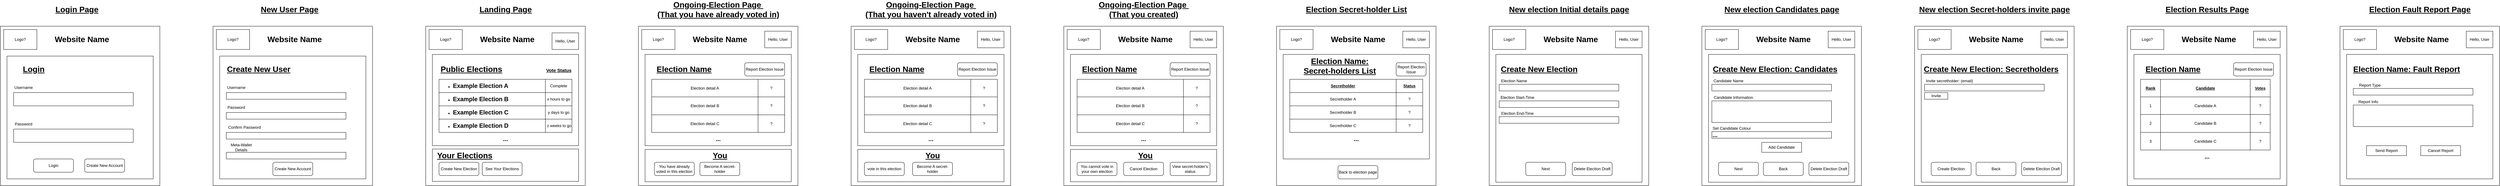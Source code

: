<mxfile version="25.0.1">
  <diagram name="Page-1" id="08y19fCS844kZCSDfOC5">
    <mxGraphModel grid="1" page="1" gridSize="10" guides="1" tooltips="1" connect="1" arrows="1" fold="1" pageScale="1" pageWidth="827" pageHeight="1169" math="0" shadow="0">
      <root>
        <mxCell id="0" />
        <mxCell id="1" parent="0" />
        <mxCell id="PnbgaBp97m9jd3xf3PGs-12" value="" style="rounded=0;whiteSpace=wrap;html=1;fillColor=none;" vertex="1" parent="1">
          <mxGeometry x="1320" y="40" width="480" height="480" as="geometry" />
        </mxCell>
        <mxCell id="PnbgaBp97m9jd3xf3PGs-28" value="" style="rounded=0;whiteSpace=wrap;html=1;fillColor=none;" vertex="1" parent="1">
          <mxGeometry x="1340" y="125" width="440" height="275" as="geometry" />
        </mxCell>
        <mxCell id="aHzojdn0D4wjV4ljBGkD-2" value="" style="rounded=0;whiteSpace=wrap;html=1;fillColor=none;" vertex="1" parent="1">
          <mxGeometry x="40" y="40" width="480" height="480" as="geometry" />
        </mxCell>
        <mxCell id="aHzojdn0D4wjV4ljBGkD-19" value="" style="rounded=0;whiteSpace=wrap;html=1;fillColor=none;" vertex="1" parent="1">
          <mxGeometry x="60" y="130" width="440" height="370" as="geometry" />
        </mxCell>
        <mxCell id="aHzojdn0D4wjV4ljBGkD-3" value="Logo?" style="rounded=0;whiteSpace=wrap;html=1;" vertex="1" parent="1">
          <mxGeometry x="50" y="50" width="100" height="60" as="geometry" />
        </mxCell>
        <mxCell id="aHzojdn0D4wjV4ljBGkD-5" value="&lt;u&gt;Login Page&lt;/u&gt;" style="text;strokeColor=none;fillColor=none;html=1;fontSize=24;fontStyle=1;verticalAlign=middle;align=center;" vertex="1" parent="1">
          <mxGeometry x="190" y="-30" width="160" height="40" as="geometry" />
        </mxCell>
        <mxCell id="aHzojdn0D4wjV4ljBGkD-6" value="&lt;u&gt;Login&lt;/u&gt;" style="text;strokeColor=none;fillColor=none;html=1;fontSize=24;fontStyle=1;verticalAlign=middle;align=center;" vertex="1" parent="1">
          <mxGeometry x="90" y="150" width="100" height="40" as="geometry" />
        </mxCell>
        <mxCell id="aHzojdn0D4wjV4ljBGkD-10" value="" style="rounded=0;whiteSpace=wrap;html=1;fillColor=none;" vertex="1" parent="1">
          <mxGeometry x="80" y="240" width="360" height="40" as="geometry" />
        </mxCell>
        <mxCell id="aHzojdn0D4wjV4ljBGkD-11" value="Username" style="text;html=1;align=center;verticalAlign=middle;whiteSpace=wrap;rounded=0;" vertex="1" parent="1">
          <mxGeometry x="80" y="210" width="60" height="30" as="geometry" />
        </mxCell>
        <mxCell id="aHzojdn0D4wjV4ljBGkD-14" value="" style="rounded=0;whiteSpace=wrap;html=1;fillColor=none;" vertex="1" parent="1">
          <mxGeometry x="80" y="350" width="360" height="40" as="geometry" />
        </mxCell>
        <mxCell id="aHzojdn0D4wjV4ljBGkD-15" value="Password" style="text;html=1;align=center;verticalAlign=middle;whiteSpace=wrap;rounded=0;" vertex="1" parent="1">
          <mxGeometry x="80" y="320" width="60" height="30" as="geometry" />
        </mxCell>
        <mxCell id="aHzojdn0D4wjV4ljBGkD-17" value="Login" style="rounded=1;whiteSpace=wrap;html=1;" vertex="1" parent="1">
          <mxGeometry x="140" y="440" width="120" height="40" as="geometry" />
        </mxCell>
        <mxCell id="aHzojdn0D4wjV4ljBGkD-18" value="Create New Account" style="rounded=1;whiteSpace=wrap;html=1;" vertex="1" parent="1">
          <mxGeometry x="294" y="440" width="120" height="40" as="geometry" />
        </mxCell>
        <mxCell id="aHzojdn0D4wjV4ljBGkD-20" value="" style="rounded=0;whiteSpace=wrap;html=1;fillColor=none;" vertex="1" parent="1">
          <mxGeometry x="680" y="40" width="480" height="480" as="geometry" />
        </mxCell>
        <mxCell id="aHzojdn0D4wjV4ljBGkD-21" value="&lt;u&gt;New User Page&lt;/u&gt;" style="text;strokeColor=none;fillColor=none;html=1;fontSize=24;fontStyle=1;verticalAlign=middle;align=center;" vertex="1" parent="1">
          <mxGeometry x="830" y="-30" width="160" height="40" as="geometry" />
        </mxCell>
        <mxCell id="aHzojdn0D4wjV4ljBGkD-22" value="Logo?" style="rounded=0;whiteSpace=wrap;html=1;" vertex="1" parent="1">
          <mxGeometry x="690" y="50" width="100" height="60" as="geometry" />
        </mxCell>
        <mxCell id="aHzojdn0D4wjV4ljBGkD-23" value="Website Name" style="text;strokeColor=none;fillColor=none;html=1;fontSize=24;fontStyle=1;verticalAlign=middle;align=center;" vertex="1" parent="1">
          <mxGeometry x="150" y="60" width="270" height="40" as="geometry" />
        </mxCell>
        <mxCell id="aHzojdn0D4wjV4ljBGkD-24" value="Website Name" style="text;strokeColor=none;fillColor=none;html=1;fontSize=24;fontStyle=1;verticalAlign=middle;align=center;" vertex="1" parent="1">
          <mxGeometry x="790" y="60" width="270" height="40" as="geometry" />
        </mxCell>
        <mxCell id="PnbgaBp97m9jd3xf3PGs-1" value="" style="rounded=0;whiteSpace=wrap;html=1;fillColor=none;" vertex="1" parent="1">
          <mxGeometry x="700" y="130" width="440" height="370" as="geometry" />
        </mxCell>
        <mxCell id="PnbgaBp97m9jd3xf3PGs-2" value="&lt;u&gt;Create New User&lt;/u&gt;" style="text;strokeColor=none;fillColor=none;html=1;fontSize=24;fontStyle=1;verticalAlign=middle;align=center;" vertex="1" parent="1">
          <mxGeometry x="720" y="150" width="193" height="40" as="geometry" />
        </mxCell>
        <mxCell id="PnbgaBp97m9jd3xf3PGs-3" value="" style="rounded=0;whiteSpace=wrap;html=1;fillColor=none;" vertex="1" parent="1">
          <mxGeometry x="720" y="240" width="360" height="20" as="geometry" />
        </mxCell>
        <mxCell id="PnbgaBp97m9jd3xf3PGs-4" value="Username" style="text;html=1;align=center;verticalAlign=middle;whiteSpace=wrap;rounded=0;" vertex="1" parent="1">
          <mxGeometry x="720" y="210" width="60" height="30" as="geometry" />
        </mxCell>
        <mxCell id="PnbgaBp97m9jd3xf3PGs-5" value="" style="rounded=0;whiteSpace=wrap;html=1;fillColor=none;" vertex="1" parent="1">
          <mxGeometry x="720" y="300" width="360" height="20" as="geometry" />
        </mxCell>
        <mxCell id="PnbgaBp97m9jd3xf3PGs-6" value="Password&lt;span style=&quot;color: rgba(0, 0, 0, 0); font-family: monospace; font-size: 0px; text-align: start; text-wrap-mode: nowrap;&quot;&gt;%3CmxGraphModel%3E%3Croot%3E%3CmxCell%20id%3D%220%22%2F%3E%3CmxCell%20id%3D%221%22%20parent%3D%220%22%2F%3E%3CmxCell%20id%3D%222%22%20value%3D%22%22%20style%3D%22rounded%3D0%3BwhiteSpace%3Dwrap%3Bhtml%3D1%3BfillColor%3Dnone%3B%22%20vertex%3D%221%22%20parent%3D%221%22%3E%3CmxGeometry%20x%3D%22720%22%20y%3D%22240%22%20width%3D%22360%22%20height%3D%2220%22%20as%3D%22geometry%22%2F%3E%3C%2FmxCell%3E%3CmxCell%20id%3D%223%22%20value%3D%22Username%22%20style%3D%22text%3Bhtml%3D1%3Balign%3Dcenter%3BverticalAlign%3Dmiddle%3BwhiteSpace%3Dwrap%3Brounded%3D0%3B%22%20vertex%3D%221%22%20parent%3D%221%22%3E%3CmxGeometry%20x%3D%22720%22%20y%3D%22210%22%20width%3D%2260%22%20height%3D%2230%22%20as%3D%22geometry%22%2F%3E%3C%2FmxCell%3E%3C%2Froot%3E%3C%2FmxGraphModel%3E&lt;/span&gt;" style="text;html=1;align=center;verticalAlign=middle;whiteSpace=wrap;rounded=0;" vertex="1" parent="1">
          <mxGeometry x="720" y="270" width="60" height="30" as="geometry" />
        </mxCell>
        <mxCell id="PnbgaBp97m9jd3xf3PGs-7" value="" style="rounded=0;whiteSpace=wrap;html=1;fillColor=none;" vertex="1" parent="1">
          <mxGeometry x="720" y="360" width="360" height="20" as="geometry" />
        </mxCell>
        <mxCell id="PnbgaBp97m9jd3xf3PGs-8" value="Confirm Password" style="text;html=1;align=center;verticalAlign=middle;whiteSpace=wrap;rounded=0;" vertex="1" parent="1">
          <mxGeometry x="720" y="330" width="110" height="30" as="geometry" />
        </mxCell>
        <mxCell id="PnbgaBp97m9jd3xf3PGs-9" value="" style="rounded=0;whiteSpace=wrap;html=1;fillColor=none;" vertex="1" parent="1">
          <mxGeometry x="720" y="420" width="360" height="20" as="geometry" />
        </mxCell>
        <mxCell id="PnbgaBp97m9jd3xf3PGs-10" value="Meta-Wallet Details" style="text;html=1;align=center;verticalAlign=middle;whiteSpace=wrap;rounded=0;" vertex="1" parent="1">
          <mxGeometry x="720" y="390" width="90" height="30" as="geometry" />
        </mxCell>
        <mxCell id="PnbgaBp97m9jd3xf3PGs-11" value="Create New Account" style="rounded=1;whiteSpace=wrap;html=1;" vertex="1" parent="1">
          <mxGeometry x="860" y="450" width="120" height="40" as="geometry" />
        </mxCell>
        <mxCell id="PnbgaBp97m9jd3xf3PGs-13" value="&lt;u&gt;Landing Page&lt;/u&gt;" style="text;strokeColor=none;fillColor=none;html=1;fontSize=24;fontStyle=1;verticalAlign=middle;align=center;" vertex="1" parent="1">
          <mxGeometry x="1320" y="-30" width="480" height="40" as="geometry" />
        </mxCell>
        <mxCell id="PnbgaBp97m9jd3xf3PGs-14" value="Logo?" style="rounded=0;whiteSpace=wrap;html=1;" vertex="1" parent="1">
          <mxGeometry x="1330" y="50" width="100" height="60" as="geometry" />
        </mxCell>
        <mxCell id="PnbgaBp97m9jd3xf3PGs-15" value="Website Name" style="text;strokeColor=none;fillColor=none;html=1;fontSize=24;fontStyle=1;verticalAlign=middle;align=center;" vertex="1" parent="1">
          <mxGeometry x="1430" y="60" width="270" height="40" as="geometry" />
        </mxCell>
        <mxCell id="PnbgaBp97m9jd3xf3PGs-17" value="&lt;u&gt;Public Elections&lt;/u&gt;" style="text;strokeColor=none;fillColor=none;html=1;fontSize=24;fontStyle=1;verticalAlign=middle;align=center;" vertex="1" parent="1">
          <mxGeometry x="1360" y="150" width="193" height="40" as="geometry" />
        </mxCell>
        <mxCell id="PnbgaBp97m9jd3xf3PGs-27" value="&lt;ul&gt;&lt;li&gt;&lt;b&gt;&lt;font style=&quot;font-size: 18px;&quot;&gt;Example Election A&lt;/font&gt;&lt;/b&gt;&lt;/li&gt;&lt;/ul&gt;" style="text;html=1;align=left;verticalAlign=middle;whiteSpace=wrap;rounded=0;strokeColor=#000000;" vertex="1" parent="1">
          <mxGeometry x="1360" y="200" width="320" height="40" as="geometry" />
        </mxCell>
        <mxCell id="PnbgaBp97m9jd3xf3PGs-29" value="&lt;ul&gt;&lt;li&gt;&lt;b&gt;&lt;font style=&quot;font-size: 18px;&quot;&gt;Example Election B&lt;/font&gt;&lt;/b&gt;&lt;span style=&quot;color: rgba(0, 0, 0, 0); font-family: monospace; font-size: 0px; text-wrap-mode: nowrap;&quot;&gt;%3CmxGraphModel%3E%3Croot%3E%3CmxCell%20id%3D%220%22%2F%3E%3CmxCell%20id%3D%221%22%20parent%3D%220%22%2F%3E%3CmxCell%20id%3D%222%22%20value%3D%22%26lt%3Bul%26gt%3B%26lt%3Bli%26gt%3B%26lt%3Bb%26gt%3B%26lt%3Bfont%20style%3D%26quot%3Bfont-size%3A%2018px%3B%26quot%3B%26gt%3BExample%20Vote%20A%26lt%3B%2Ffont%26gt%3B%26lt%3B%2Fb%26gt%3B%26lt%3B%2Fli%26gt%3B%26lt%3B%2Ful%26gt%3B%22%20style%3D%22text%3Bhtml%3D1%3Balign%3Dleft%3BverticalAlign%3Dmiddle%3BwhiteSpace%3Dwrap%3Brounded%3D0%3B%22%20vertex%3D%221%22%20parent%3D%221%22%3E%3CmxGeometry%20x%3D%221360%22%20y%3D%22200%22%20width%3D%22400%22%20height%3D%2240%22%20as%3D%22geometry%22%2F%3E%3C%2FmxCell%3E%3C%2Froot%3E%3C%2FmxGraphModel%3E&lt;/span&gt;&lt;/li&gt;&lt;/ul&gt;" style="text;html=1;align=left;verticalAlign=middle;whiteSpace=wrap;rounded=0;strokeColor=#000000;" vertex="1" parent="1">
          <mxGeometry x="1360" y="240" width="320" height="40" as="geometry" />
        </mxCell>
        <mxCell id="PnbgaBp97m9jd3xf3PGs-30" value="&lt;ul&gt;&lt;li&gt;&lt;b&gt;&lt;font style=&quot;font-size: 18px;&quot;&gt;Example Election C&lt;/font&gt;&lt;/b&gt;&lt;/li&gt;&lt;/ul&gt;" style="text;html=1;align=left;verticalAlign=middle;whiteSpace=wrap;rounded=0;strokeColor=#000000;" vertex="1" parent="1">
          <mxGeometry x="1360" y="280" width="320" height="40" as="geometry" />
        </mxCell>
        <mxCell id="PnbgaBp97m9jd3xf3PGs-31" value="&lt;ul&gt;&lt;li&gt;&lt;b&gt;&lt;font style=&quot;font-size: 18px;&quot;&gt;Example Election D&lt;/font&gt;&lt;/b&gt;&lt;/li&gt;&lt;/ul&gt;" style="text;html=1;align=left;verticalAlign=middle;whiteSpace=wrap;rounded=0;strokeColor=#000000;" vertex="1" parent="1">
          <mxGeometry x="1360" y="320" width="320" height="40" as="geometry" />
        </mxCell>
        <mxCell id="PnbgaBp97m9jd3xf3PGs-32" value="&lt;div style=&quot;&quot;&gt;&lt;span style=&quot;font-size: 18px;&quot;&gt;&lt;b&gt;...&lt;/b&gt;&lt;/span&gt;&lt;/div&gt;" style="text;html=1;align=center;verticalAlign=middle;whiteSpace=wrap;rounded=0;strokeColor=none;" vertex="1" parent="1">
          <mxGeometry x="1360" y="360" width="400" height="40" as="geometry" />
        </mxCell>
        <mxCell id="PnbgaBp97m9jd3xf3PGs-33" value="Complete" style="rounded=0;whiteSpace=wrap;html=1;" vertex="1" parent="1">
          <mxGeometry x="1680" y="200" width="80" height="40" as="geometry" />
        </mxCell>
        <mxCell id="PnbgaBp97m9jd3xf3PGs-34" value="&lt;span style=&quot;font-size: 14px;&quot;&gt;&lt;u&gt;Vote Status&lt;/u&gt;&lt;/span&gt;" style="text;strokeColor=none;fillColor=none;html=1;fontSize=24;fontStyle=1;verticalAlign=middle;align=center;" vertex="1" parent="1">
          <mxGeometry x="1680" y="150" width="80" height="40" as="geometry" />
        </mxCell>
        <mxCell id="PnbgaBp97m9jd3xf3PGs-36" value="x hours to go" style="rounded=0;whiteSpace=wrap;html=1;" vertex="1" parent="1">
          <mxGeometry x="1680" y="240" width="80" height="40" as="geometry" />
        </mxCell>
        <mxCell id="PnbgaBp97m9jd3xf3PGs-37" value="y days to go" style="rounded=0;whiteSpace=wrap;html=1;" vertex="1" parent="1">
          <mxGeometry x="1680" y="280" width="80" height="40" as="geometry" />
        </mxCell>
        <mxCell id="PnbgaBp97m9jd3xf3PGs-38" value="&amp;nbsp;z weeks to go" style="rounded=0;whiteSpace=wrap;html=1;" vertex="1" parent="1">
          <mxGeometry x="1680" y="320" width="80" height="40" as="geometry" />
        </mxCell>
        <mxCell id="PnbgaBp97m9jd3xf3PGs-39" value="" style="rounded=0;whiteSpace=wrap;html=1;fillColor=none;" vertex="1" parent="1">
          <mxGeometry x="1340" y="410" width="440" height="97.5" as="geometry" />
        </mxCell>
        <mxCell id="PnbgaBp97m9jd3xf3PGs-40" value="&lt;u&gt;Your Elections&lt;/u&gt;" style="text;strokeColor=none;fillColor=none;html=1;fontSize=24;fontStyle=1;verticalAlign=middle;align=center;" vertex="1" parent="1">
          <mxGeometry x="1340" y="410" width="193" height="40" as="geometry" />
        </mxCell>
        <mxCell id="PnbgaBp97m9jd3xf3PGs-41" value="Create New Election" style="rounded=1;whiteSpace=wrap;html=1;" vertex="1" parent="1">
          <mxGeometry x="1360" y="450" width="120" height="40" as="geometry" />
        </mxCell>
        <mxCell id="PnbgaBp97m9jd3xf3PGs-42" value="See Your Elections" style="rounded=1;whiteSpace=wrap;html=1;" vertex="1" parent="1">
          <mxGeometry x="1490" y="450" width="120" height="40" as="geometry" />
        </mxCell>
        <mxCell id="PnbgaBp97m9jd3xf3PGs-43" value="" style="rounded=0;whiteSpace=wrap;html=1;fillColor=none;" vertex="1" parent="1">
          <mxGeometry x="1960" y="40" width="480" height="480" as="geometry" />
        </mxCell>
        <mxCell id="PnbgaBp97m9jd3xf3PGs-44" value="" style="rounded=0;whiteSpace=wrap;html=1;fillColor=none;" vertex="1" parent="1">
          <mxGeometry x="1980" y="125" width="440" height="275" as="geometry" />
        </mxCell>
        <mxCell id="PnbgaBp97m9jd3xf3PGs-45" value="&lt;u&gt;Ongoing-Election Page&amp;nbsp;&lt;/u&gt;&lt;div&gt;&lt;u&gt;(That you have already voted in)&lt;/u&gt;&lt;/div&gt;" style="text;strokeColor=none;fillColor=none;html=1;fontSize=24;fontStyle=1;verticalAlign=middle;align=center;" vertex="1" parent="1">
          <mxGeometry x="1960" y="-30" width="480" height="40" as="geometry" />
        </mxCell>
        <mxCell id="PnbgaBp97m9jd3xf3PGs-46" value="Logo?" style="rounded=0;whiteSpace=wrap;html=1;" vertex="1" parent="1">
          <mxGeometry x="1970" y="50" width="100" height="60" as="geometry" />
        </mxCell>
        <mxCell id="PnbgaBp97m9jd3xf3PGs-47" value="Website Name" style="text;strokeColor=none;fillColor=none;html=1;fontSize=24;fontStyle=1;verticalAlign=middle;align=center;" vertex="1" parent="1">
          <mxGeometry x="2070" y="60" width="270" height="40" as="geometry" />
        </mxCell>
        <mxCell id="PnbgaBp97m9jd3xf3PGs-63" value="&lt;u&gt;Election Name&lt;/u&gt;" style="text;strokeColor=none;fillColor=none;html=1;fontSize=24;fontStyle=1;verticalAlign=middle;align=center;" vertex="1" parent="1">
          <mxGeometry x="2000" y="150" width="193" height="40" as="geometry" />
        </mxCell>
        <mxCell id="PnbgaBp97m9jd3xf3PGs-64" value="" style="rounded=0;whiteSpace=wrap;html=1;fillColor=none;" vertex="1" parent="1">
          <mxGeometry x="1980" y="411.25" width="440" height="97.5" as="geometry" />
        </mxCell>
        <mxCell id="PnbgaBp97m9jd3xf3PGs-81" value="&lt;div style=&quot;&quot;&gt;&lt;span style=&quot;font-size: 18px;&quot;&gt;&lt;b&gt;...&lt;/b&gt;&lt;/span&gt;&lt;/div&gt;" style="text;html=1;align=center;verticalAlign=middle;whiteSpace=wrap;rounded=0;strokeColor=none;" vertex="1" parent="1">
          <mxGeometry x="2000" y="360" width="400" height="40" as="geometry" />
        </mxCell>
        <mxCell id="PnbgaBp97m9jd3xf3PGs-82" value="Hello, User" style="text;html=1;align=center;verticalAlign=middle;whiteSpace=wrap;rounded=0;fillColor=none;strokeColor=#000000;" vertex="1" parent="1">
          <mxGeometry x="1700" y="60" width="80" height="50" as="geometry" />
        </mxCell>
        <mxCell id="PnbgaBp97m9jd3xf3PGs-83" value="Hello, User" style="text;html=1;align=center;verticalAlign=middle;whiteSpace=wrap;rounded=0;fillColor=none;strokeColor=#000000;" vertex="1" parent="1">
          <mxGeometry x="2340" y="55" width="80" height="50" as="geometry" />
        </mxCell>
        <mxCell id="PnbgaBp97m9jd3xf3PGs-84" value="&lt;u&gt;You&lt;/u&gt;" style="text;strokeColor=none;fillColor=none;html=1;fontSize=24;fontStyle=1;verticalAlign=middle;align=center;" vertex="1" parent="1">
          <mxGeometry x="2108.5" y="410" width="193" height="40" as="geometry" />
        </mxCell>
        <mxCell id="PnbgaBp97m9jd3xf3PGs-85" value="You have already voted in this election" style="rounded=1;whiteSpace=wrap;html=1;" vertex="1" parent="1">
          <mxGeometry x="2008" y="450" width="120" height="40" as="geometry" />
        </mxCell>
        <mxCell id="PnbgaBp97m9jd3xf3PGs-86" value="" style="rounded=0;whiteSpace=wrap;html=1;fillColor=none;" vertex="1" parent="1">
          <mxGeometry x="2600" y="40" width="480" height="480" as="geometry" />
        </mxCell>
        <mxCell id="PnbgaBp97m9jd3xf3PGs-87" value="" style="rounded=0;whiteSpace=wrap;html=1;fillColor=none;" vertex="1" parent="1">
          <mxGeometry x="2620" y="125" width="440" height="275" as="geometry" />
        </mxCell>
        <mxCell id="PnbgaBp97m9jd3xf3PGs-88" value="&lt;u&gt;Ongoing-Election Page&amp;nbsp;&lt;/u&gt;&lt;div&gt;&lt;u&gt;(That you haven&#39;t already voted in)&lt;/u&gt;&lt;/div&gt;" style="text;strokeColor=none;fillColor=none;html=1;fontSize=24;fontStyle=1;verticalAlign=middle;align=center;" vertex="1" parent="1">
          <mxGeometry x="2600" y="-30" width="480" height="40" as="geometry" />
        </mxCell>
        <mxCell id="PnbgaBp97m9jd3xf3PGs-89" value="Logo?" style="rounded=0;whiteSpace=wrap;html=1;" vertex="1" parent="1">
          <mxGeometry x="2610" y="50" width="100" height="60" as="geometry" />
        </mxCell>
        <mxCell id="PnbgaBp97m9jd3xf3PGs-90" value="Website Name" style="text;strokeColor=none;fillColor=none;html=1;fontSize=24;fontStyle=1;verticalAlign=middle;align=center;" vertex="1" parent="1">
          <mxGeometry x="2710" y="60" width="270" height="40" as="geometry" />
        </mxCell>
        <mxCell id="PnbgaBp97m9jd3xf3PGs-91" value="&lt;u&gt;Election Name&lt;/u&gt;" style="text;strokeColor=none;fillColor=none;html=1;fontSize=24;fontStyle=1;verticalAlign=middle;align=center;" vertex="1" parent="1">
          <mxGeometry x="2640" y="150" width="193" height="40" as="geometry" />
        </mxCell>
        <mxCell id="PnbgaBp97m9jd3xf3PGs-92" value="" style="rounded=0;whiteSpace=wrap;html=1;fillColor=none;" vertex="1" parent="1">
          <mxGeometry x="2620" y="411.25" width="440" height="97.5" as="geometry" />
        </mxCell>
        <mxCell id="PnbgaBp97m9jd3xf3PGs-105" value="&lt;div style=&quot;&quot;&gt;&lt;span style=&quot;font-size: 18px;&quot;&gt;&lt;b&gt;...&lt;/b&gt;&lt;/span&gt;&lt;/div&gt;" style="text;html=1;align=center;verticalAlign=middle;whiteSpace=wrap;rounded=0;strokeColor=none;" vertex="1" parent="1">
          <mxGeometry x="2640" y="360" width="400" height="40" as="geometry" />
        </mxCell>
        <mxCell id="PnbgaBp97m9jd3xf3PGs-106" value="Hello, User" style="text;html=1;align=center;verticalAlign=middle;whiteSpace=wrap;rounded=0;fillColor=none;strokeColor=#000000;" vertex="1" parent="1">
          <mxGeometry x="2980" y="55" width="80" height="50" as="geometry" />
        </mxCell>
        <mxCell id="PnbgaBp97m9jd3xf3PGs-107" value="&lt;u&gt;You&lt;/u&gt;" style="text;strokeColor=none;fillColor=none;html=1;fontSize=24;fontStyle=1;verticalAlign=middle;align=center;" vertex="1" parent="1">
          <mxGeometry x="2748.5" y="410" width="193" height="40" as="geometry" />
        </mxCell>
        <mxCell id="PnbgaBp97m9jd3xf3PGs-108" value="vote in this election" style="rounded=1;whiteSpace=wrap;html=1;" vertex="1" parent="1">
          <mxGeometry x="2640" y="450" width="120" height="40" as="geometry" />
        </mxCell>
        <mxCell id="PnbgaBp97m9jd3xf3PGs-109" value="" style="rounded=0;whiteSpace=wrap;html=1;fillColor=none;" vertex="1" parent="1">
          <mxGeometry x="4520" y="40" width="480" height="480" as="geometry" />
        </mxCell>
        <mxCell id="PnbgaBp97m9jd3xf3PGs-110" value="" style="rounded=0;whiteSpace=wrap;html=1;fillColor=none;" vertex="1" parent="1">
          <mxGeometry x="4540" y="125" width="440" height="385" as="geometry" />
        </mxCell>
        <mxCell id="PnbgaBp97m9jd3xf3PGs-111" value="&lt;u&gt;New election Initial details page&lt;/u&gt;" style="text;strokeColor=none;fillColor=none;html=1;fontSize=24;fontStyle=1;verticalAlign=middle;align=center;" vertex="1" parent="1">
          <mxGeometry x="4520" y="-30" width="480" height="40" as="geometry" />
        </mxCell>
        <mxCell id="PnbgaBp97m9jd3xf3PGs-112" value="Logo?" style="rounded=0;whiteSpace=wrap;html=1;" vertex="1" parent="1">
          <mxGeometry x="4530" y="50" width="100" height="60" as="geometry" />
        </mxCell>
        <mxCell id="PnbgaBp97m9jd3xf3PGs-113" value="Website Name" style="text;strokeColor=none;fillColor=none;html=1;fontSize=24;fontStyle=1;verticalAlign=middle;align=center;" vertex="1" parent="1">
          <mxGeometry x="4630" y="60" width="270" height="40" as="geometry" />
        </mxCell>
        <mxCell id="PnbgaBp97m9jd3xf3PGs-129" value="Hello, User" style="text;html=1;align=center;verticalAlign=middle;whiteSpace=wrap;rounded=0;fillColor=none;strokeColor=#000000;" vertex="1" parent="1">
          <mxGeometry x="4900" y="55" width="80" height="50" as="geometry" />
        </mxCell>
        <mxCell id="PnbgaBp97m9jd3xf3PGs-132" value="&lt;u&gt;Create New Election&lt;/u&gt;" style="text;strokeColor=none;fillColor=none;html=1;fontSize=24;fontStyle=1;verticalAlign=middle;align=center;" vertex="1" parent="1">
          <mxGeometry x="4550" y="150" width="240" height="40" as="geometry" />
        </mxCell>
        <mxCell id="PnbgaBp97m9jd3xf3PGs-133" value="" style="rounded=0;whiteSpace=wrap;html=1;fillColor=none;" vertex="1" parent="1">
          <mxGeometry x="4550" y="215" width="360" height="20" as="geometry" />
        </mxCell>
        <mxCell id="PnbgaBp97m9jd3xf3PGs-134" value="Election Name" style="text;html=1;align=center;verticalAlign=middle;whiteSpace=wrap;rounded=0;" vertex="1" parent="1">
          <mxGeometry x="4550" y="190" width="90" height="30" as="geometry" />
        </mxCell>
        <mxCell id="PnbgaBp97m9jd3xf3PGs-135" value="" style="rounded=0;whiteSpace=wrap;html=1;fillColor=none;" vertex="1" parent="1">
          <mxGeometry x="4550" y="265" width="360" height="20" as="geometry" />
        </mxCell>
        <mxCell id="PnbgaBp97m9jd3xf3PGs-136" value="Election Start-Time" style="text;html=1;align=center;verticalAlign=middle;whiteSpace=wrap;rounded=0;" vertex="1" parent="1">
          <mxGeometry x="4550" y="240" width="110" height="30" as="geometry" />
        </mxCell>
        <mxCell id="PnbgaBp97m9jd3xf3PGs-137" value="" style="rounded=0;whiteSpace=wrap;html=1;fillColor=none;" vertex="1" parent="1">
          <mxGeometry x="4550" y="312.5" width="360" height="20" as="geometry" />
        </mxCell>
        <mxCell id="PnbgaBp97m9jd3xf3PGs-138" value="Election End-Time" style="text;html=1;align=center;verticalAlign=middle;whiteSpace=wrap;rounded=0;" vertex="1" parent="1">
          <mxGeometry x="4550" y="287.5" width="110" height="30" as="geometry" />
        </mxCell>
        <mxCell id="PnbgaBp97m9jd3xf3PGs-141" value="Next" style="rounded=1;whiteSpace=wrap;html=1;" vertex="1" parent="1">
          <mxGeometry x="4630" y="450" width="120" height="40" as="geometry" />
        </mxCell>
        <mxCell id="PnbgaBp97m9jd3xf3PGs-142" value="" style="rounded=0;whiteSpace=wrap;html=1;fillColor=none;" vertex="1" parent="1">
          <mxGeometry x="3240" y="40" width="480" height="480" as="geometry" />
        </mxCell>
        <mxCell id="PnbgaBp97m9jd3xf3PGs-143" value="" style="rounded=0;whiteSpace=wrap;html=1;fillColor=none;" vertex="1" parent="1">
          <mxGeometry x="3260" y="125" width="440" height="275" as="geometry" />
        </mxCell>
        <mxCell id="PnbgaBp97m9jd3xf3PGs-144" value="&lt;u&gt;Ongoing-Election Page&amp;nbsp;&lt;/u&gt;&lt;div&gt;&lt;u&gt;(That you created)&lt;/u&gt;&lt;/div&gt;" style="text;strokeColor=none;fillColor=none;html=1;fontSize=24;fontStyle=1;verticalAlign=middle;align=center;" vertex="1" parent="1">
          <mxGeometry x="3240" y="-30" width="480" height="40" as="geometry" />
        </mxCell>
        <mxCell id="PnbgaBp97m9jd3xf3PGs-145" value="Logo?" style="rounded=0;whiteSpace=wrap;html=1;" vertex="1" parent="1">
          <mxGeometry x="3250" y="50" width="100" height="60" as="geometry" />
        </mxCell>
        <mxCell id="PnbgaBp97m9jd3xf3PGs-146" value="Website Name" style="text;strokeColor=none;fillColor=none;html=1;fontSize=24;fontStyle=1;verticalAlign=middle;align=center;" vertex="1" parent="1">
          <mxGeometry x="3350" y="60" width="270" height="40" as="geometry" />
        </mxCell>
        <mxCell id="PnbgaBp97m9jd3xf3PGs-147" value="&lt;u&gt;Election Name&lt;/u&gt;" style="text;strokeColor=none;fillColor=none;html=1;fontSize=24;fontStyle=1;verticalAlign=middle;align=center;" vertex="1" parent="1">
          <mxGeometry x="3280" y="150" width="193" height="40" as="geometry" />
        </mxCell>
        <mxCell id="PnbgaBp97m9jd3xf3PGs-148" value="" style="rounded=0;whiteSpace=wrap;html=1;fillColor=none;" vertex="1" parent="1">
          <mxGeometry x="3260" y="411.25" width="440" height="97.5" as="geometry" />
        </mxCell>
        <mxCell id="PnbgaBp97m9jd3xf3PGs-161" value="&lt;div style=&quot;&quot;&gt;&lt;span style=&quot;font-size: 18px;&quot;&gt;&lt;b&gt;...&lt;/b&gt;&lt;/span&gt;&lt;/div&gt;" style="text;html=1;align=center;verticalAlign=middle;whiteSpace=wrap;rounded=0;strokeColor=none;" vertex="1" parent="1">
          <mxGeometry x="3280" y="360" width="400" height="40" as="geometry" />
        </mxCell>
        <mxCell id="PnbgaBp97m9jd3xf3PGs-162" value="Hello, User" style="text;html=1;align=center;verticalAlign=middle;whiteSpace=wrap;rounded=0;fillColor=none;strokeColor=#000000;" vertex="1" parent="1">
          <mxGeometry x="3620" y="55" width="80" height="50" as="geometry" />
        </mxCell>
        <mxCell id="PnbgaBp97m9jd3xf3PGs-163" value="&lt;u&gt;You&lt;/u&gt;" style="text;strokeColor=none;fillColor=none;html=1;fontSize=24;fontStyle=1;verticalAlign=middle;align=center;" vertex="1" parent="1">
          <mxGeometry x="3388.5" y="410" width="193" height="40" as="geometry" />
        </mxCell>
        <mxCell id="PnbgaBp97m9jd3xf3PGs-164" value="Cancel Election" style="rounded=1;whiteSpace=wrap;html=1;" vertex="1" parent="1">
          <mxGeometry x="3420" y="450" width="120" height="40" as="geometry" />
        </mxCell>
        <mxCell id="PnbgaBp97m9jd3xf3PGs-165" value="View secret-holder&#39;s status" style="rounded=1;whiteSpace=wrap;html=1;" vertex="1" parent="1">
          <mxGeometry x="3560" y="450" width="120" height="40" as="geometry" />
        </mxCell>
        <mxCell id="PnbgaBp97m9jd3xf3PGs-166" value="" style="rounded=0;whiteSpace=wrap;html=1;fillColor=none;" vertex="1" parent="1">
          <mxGeometry x="5160" y="40" width="480" height="480" as="geometry" />
        </mxCell>
        <mxCell id="PnbgaBp97m9jd3xf3PGs-167" value="" style="rounded=0;whiteSpace=wrap;html=1;fillColor=none;" vertex="1" parent="1">
          <mxGeometry x="5180" y="125" width="440" height="385" as="geometry" />
        </mxCell>
        <mxCell id="PnbgaBp97m9jd3xf3PGs-168" value="&lt;u&gt;New election Candidates page&lt;/u&gt;" style="text;strokeColor=none;fillColor=none;html=1;fontSize=24;fontStyle=1;verticalAlign=middle;align=center;" vertex="1" parent="1">
          <mxGeometry x="5160" y="-30" width="480" height="40" as="geometry" />
        </mxCell>
        <mxCell id="PnbgaBp97m9jd3xf3PGs-169" value="Logo?" style="rounded=0;whiteSpace=wrap;html=1;" vertex="1" parent="1">
          <mxGeometry x="5170" y="50" width="100" height="60" as="geometry" />
        </mxCell>
        <mxCell id="PnbgaBp97m9jd3xf3PGs-170" value="Website Name" style="text;strokeColor=none;fillColor=none;html=1;fontSize=24;fontStyle=1;verticalAlign=middle;align=center;" vertex="1" parent="1">
          <mxGeometry x="5270" y="60" width="270" height="40" as="geometry" />
        </mxCell>
        <mxCell id="PnbgaBp97m9jd3xf3PGs-171" value="Hello, User" style="text;html=1;align=center;verticalAlign=middle;whiteSpace=wrap;rounded=0;fillColor=none;strokeColor=#000000;" vertex="1" parent="1">
          <mxGeometry x="5540" y="55" width="80" height="50" as="geometry" />
        </mxCell>
        <mxCell id="PnbgaBp97m9jd3xf3PGs-172" value="&lt;u&gt;Create New Election: Candidates&lt;/u&gt;" style="text;strokeColor=none;fillColor=none;html=1;fontSize=24;fontStyle=1;verticalAlign=middle;align=center;" vertex="1" parent="1">
          <mxGeometry x="5190" y="150" width="380" height="40" as="geometry" />
        </mxCell>
        <mxCell id="PnbgaBp97m9jd3xf3PGs-173" value="" style="rounded=0;whiteSpace=wrap;html=1;fillColor=none;" vertex="1" parent="1">
          <mxGeometry x="5190" y="215" width="360" height="20" as="geometry" />
        </mxCell>
        <mxCell id="PnbgaBp97m9jd3xf3PGs-174" value="Candidate Name" style="text;html=1;align=center;verticalAlign=middle;whiteSpace=wrap;rounded=0;" vertex="1" parent="1">
          <mxGeometry x="5190" y="190" width="100" height="30" as="geometry" />
        </mxCell>
        <mxCell id="PnbgaBp97m9jd3xf3PGs-175" value="" style="rounded=0;whiteSpace=wrap;html=1;fillColor=none;" vertex="1" parent="1">
          <mxGeometry x="5190" y="265" width="360" height="65" as="geometry" />
        </mxCell>
        <mxCell id="PnbgaBp97m9jd3xf3PGs-176" value="Candidate Information" style="text;html=1;align=center;verticalAlign=middle;whiteSpace=wrap;rounded=0;" vertex="1" parent="1">
          <mxGeometry x="5190" y="240" width="130" height="30" as="geometry" />
        </mxCell>
        <mxCell id="PnbgaBp97m9jd3xf3PGs-179" value="Next" style="rounded=1;whiteSpace=wrap;html=1;" vertex="1" parent="1">
          <mxGeometry x="5210" y="450" width="120" height="40" as="geometry" />
        </mxCell>
        <mxCell id="PnbgaBp97m9jd3xf3PGs-180" value="&lt;b&gt;&lt;font style=&quot;font-size: 18px;&quot;&gt;...&lt;/font&gt;&lt;/b&gt;" style="rounded=0;whiteSpace=wrap;html=1;fillColor=none;align=left;" vertex="1" parent="1">
          <mxGeometry x="5190" y="357.5" width="360" height="20" as="geometry" />
        </mxCell>
        <mxCell id="PnbgaBp97m9jd3xf3PGs-181" value="Set Candidate Colour" style="text;html=1;align=center;verticalAlign=middle;whiteSpace=wrap;rounded=0;" vertex="1" parent="1">
          <mxGeometry x="5190" y="332.5" width="120" height="30" as="geometry" />
        </mxCell>
        <mxCell id="PnbgaBp97m9jd3xf3PGs-182" value="Delete Election Draft" style="rounded=1;whiteSpace=wrap;html=1;" vertex="1" parent="1">
          <mxGeometry x="4770" y="450" width="120" height="40" as="geometry" />
        </mxCell>
        <mxCell id="PnbgaBp97m9jd3xf3PGs-183" value="You cannot vote in your own election" style="rounded=1;whiteSpace=wrap;html=1;" vertex="1" parent="1">
          <mxGeometry x="3280" y="450" width="120" height="40" as="geometry" />
        </mxCell>
        <mxCell id="PnbgaBp97m9jd3xf3PGs-184" value="Delete Election Draft" style="rounded=1;whiteSpace=wrap;html=1;" vertex="1" parent="1">
          <mxGeometry x="5482" y="450" width="120" height="40" as="geometry" />
        </mxCell>
        <mxCell id="PnbgaBp97m9jd3xf3PGs-185" value="Back" style="rounded=1;whiteSpace=wrap;html=1;" vertex="1" parent="1">
          <mxGeometry x="5345" y="450" width="120" height="40" as="geometry" />
        </mxCell>
        <mxCell id="PnbgaBp97m9jd3xf3PGs-186" value="Add Candidate" style="rounded=0;whiteSpace=wrap;html=1;fillColor=none;" vertex="1" parent="1">
          <mxGeometry x="5340" y="390" width="120" height="30" as="geometry" />
        </mxCell>
        <mxCell id="PnbgaBp97m9jd3xf3PGs-187" value="Report Election Issue" style="rounded=1;whiteSpace=wrap;html=1;" vertex="1" parent="1">
          <mxGeometry x="2920" y="150" width="120" height="40" as="geometry" />
        </mxCell>
        <mxCell id="PnbgaBp97m9jd3xf3PGs-188" value="Report Election Issue" style="rounded=1;whiteSpace=wrap;html=1;" vertex="1" parent="1">
          <mxGeometry x="3560" y="150" width="120" height="40" as="geometry" />
        </mxCell>
        <mxCell id="PnbgaBp97m9jd3xf3PGs-189" value="Report Election Issue" style="rounded=1;whiteSpace=wrap;html=1;" vertex="1" parent="1">
          <mxGeometry x="2280" y="150" width="120" height="40" as="geometry" />
        </mxCell>
        <mxCell id="2KvZrEVUXUL-wnWpDbjV-4" value="" style="shape=table;startSize=0;container=1;collapsible=0;childLayout=tableLayout;" vertex="1" parent="1">
          <mxGeometry x="2000" y="200" width="400" height="160" as="geometry" />
        </mxCell>
        <mxCell id="2KvZrEVUXUL-wnWpDbjV-5" value="" style="shape=tableRow;horizontal=0;startSize=0;swimlaneHead=0;swimlaneBody=0;strokeColor=inherit;top=0;left=0;bottom=0;right=0;collapsible=0;dropTarget=0;fillColor=none;points=[[0,0.5],[1,0.5]];portConstraint=eastwest;" vertex="1" parent="2KvZrEVUXUL-wnWpDbjV-4">
          <mxGeometry width="400" height="53" as="geometry" />
        </mxCell>
        <mxCell id="2KvZrEVUXUL-wnWpDbjV-6" value="Election detail A" style="shape=partialRectangle;html=1;whiteSpace=wrap;connectable=0;strokeColor=inherit;overflow=hidden;fillColor=none;top=0;left=0;bottom=0;right=0;pointerEvents=1;" vertex="1" parent="2KvZrEVUXUL-wnWpDbjV-5">
          <mxGeometry width="320" height="53" as="geometry">
            <mxRectangle width="320" height="53" as="alternateBounds" />
          </mxGeometry>
        </mxCell>
        <mxCell id="2KvZrEVUXUL-wnWpDbjV-7" value="?" style="shape=partialRectangle;html=1;whiteSpace=wrap;connectable=0;strokeColor=inherit;overflow=hidden;fillColor=none;top=0;left=0;bottom=0;right=0;pointerEvents=1;" vertex="1" parent="2KvZrEVUXUL-wnWpDbjV-5">
          <mxGeometry x="320" width="80" height="53" as="geometry">
            <mxRectangle width="80" height="53" as="alternateBounds" />
          </mxGeometry>
        </mxCell>
        <mxCell id="2KvZrEVUXUL-wnWpDbjV-8" value="" style="shape=tableRow;horizontal=0;startSize=0;swimlaneHead=0;swimlaneBody=0;strokeColor=inherit;top=0;left=0;bottom=0;right=0;collapsible=0;dropTarget=0;fillColor=none;points=[[0,0.5],[1,0.5]];portConstraint=eastwest;" vertex="1" parent="2KvZrEVUXUL-wnWpDbjV-4">
          <mxGeometry y="53" width="400" height="54" as="geometry" />
        </mxCell>
        <mxCell id="2KvZrEVUXUL-wnWpDbjV-9" value="Election detail B" style="shape=partialRectangle;html=1;whiteSpace=wrap;connectable=0;strokeColor=inherit;overflow=hidden;fillColor=none;top=0;left=0;bottom=0;right=0;pointerEvents=1;" vertex="1" parent="2KvZrEVUXUL-wnWpDbjV-8">
          <mxGeometry width="320" height="54" as="geometry">
            <mxRectangle width="320" height="54" as="alternateBounds" />
          </mxGeometry>
        </mxCell>
        <mxCell id="2KvZrEVUXUL-wnWpDbjV-10" value="?" style="shape=partialRectangle;html=1;whiteSpace=wrap;connectable=0;strokeColor=inherit;overflow=hidden;fillColor=none;top=0;left=0;bottom=0;right=0;pointerEvents=1;" vertex="1" parent="2KvZrEVUXUL-wnWpDbjV-8">
          <mxGeometry x="320" width="80" height="54" as="geometry">
            <mxRectangle width="80" height="54" as="alternateBounds" />
          </mxGeometry>
        </mxCell>
        <mxCell id="2KvZrEVUXUL-wnWpDbjV-11" value="" style="shape=tableRow;horizontal=0;startSize=0;swimlaneHead=0;swimlaneBody=0;strokeColor=inherit;top=0;left=0;bottom=0;right=0;collapsible=0;dropTarget=0;fillColor=none;points=[[0,0.5],[1,0.5]];portConstraint=eastwest;" vertex="1" parent="2KvZrEVUXUL-wnWpDbjV-4">
          <mxGeometry y="107" width="400" height="53" as="geometry" />
        </mxCell>
        <mxCell id="2KvZrEVUXUL-wnWpDbjV-12" value="Election detail C" style="shape=partialRectangle;html=1;whiteSpace=wrap;connectable=0;strokeColor=inherit;overflow=hidden;fillColor=none;top=0;left=0;bottom=0;right=0;pointerEvents=1;" vertex="1" parent="2KvZrEVUXUL-wnWpDbjV-11">
          <mxGeometry width="320" height="53" as="geometry">
            <mxRectangle width="320" height="53" as="alternateBounds" />
          </mxGeometry>
        </mxCell>
        <mxCell id="2KvZrEVUXUL-wnWpDbjV-13" value="?" style="shape=partialRectangle;html=1;whiteSpace=wrap;connectable=0;strokeColor=inherit;overflow=hidden;fillColor=none;top=0;left=0;bottom=0;right=0;pointerEvents=1;" vertex="1" parent="2KvZrEVUXUL-wnWpDbjV-11">
          <mxGeometry x="320" width="80" height="53" as="geometry">
            <mxRectangle width="80" height="53" as="alternateBounds" />
          </mxGeometry>
        </mxCell>
        <mxCell id="2KvZrEVUXUL-wnWpDbjV-14" value="" style="shape=table;startSize=0;container=1;collapsible=0;childLayout=tableLayout;" vertex="1" parent="1">
          <mxGeometry x="2640" y="200" width="400" height="160" as="geometry" />
        </mxCell>
        <mxCell id="2KvZrEVUXUL-wnWpDbjV-15" value="" style="shape=tableRow;horizontal=0;startSize=0;swimlaneHead=0;swimlaneBody=0;strokeColor=inherit;top=0;left=0;bottom=0;right=0;collapsible=0;dropTarget=0;fillColor=none;points=[[0,0.5],[1,0.5]];portConstraint=eastwest;" vertex="1" parent="2KvZrEVUXUL-wnWpDbjV-14">
          <mxGeometry width="400" height="53" as="geometry" />
        </mxCell>
        <mxCell id="2KvZrEVUXUL-wnWpDbjV-16" value="Election detail A" style="shape=partialRectangle;html=1;whiteSpace=wrap;connectable=0;strokeColor=inherit;overflow=hidden;fillColor=none;top=0;left=0;bottom=0;right=0;pointerEvents=1;" vertex="1" parent="2KvZrEVUXUL-wnWpDbjV-15">
          <mxGeometry width="320" height="53" as="geometry">
            <mxRectangle width="320" height="53" as="alternateBounds" />
          </mxGeometry>
        </mxCell>
        <mxCell id="2KvZrEVUXUL-wnWpDbjV-17" value="?" style="shape=partialRectangle;html=1;whiteSpace=wrap;connectable=0;strokeColor=inherit;overflow=hidden;fillColor=none;top=0;left=0;bottom=0;right=0;pointerEvents=1;" vertex="1" parent="2KvZrEVUXUL-wnWpDbjV-15">
          <mxGeometry x="320" width="80" height="53" as="geometry">
            <mxRectangle width="80" height="53" as="alternateBounds" />
          </mxGeometry>
        </mxCell>
        <mxCell id="2KvZrEVUXUL-wnWpDbjV-18" value="" style="shape=tableRow;horizontal=0;startSize=0;swimlaneHead=0;swimlaneBody=0;strokeColor=inherit;top=0;left=0;bottom=0;right=0;collapsible=0;dropTarget=0;fillColor=none;points=[[0,0.5],[1,0.5]];portConstraint=eastwest;" vertex="1" parent="2KvZrEVUXUL-wnWpDbjV-14">
          <mxGeometry y="53" width="400" height="54" as="geometry" />
        </mxCell>
        <mxCell id="2KvZrEVUXUL-wnWpDbjV-19" value="Election detail B" style="shape=partialRectangle;html=1;whiteSpace=wrap;connectable=0;strokeColor=inherit;overflow=hidden;fillColor=none;top=0;left=0;bottom=0;right=0;pointerEvents=1;" vertex="1" parent="2KvZrEVUXUL-wnWpDbjV-18">
          <mxGeometry width="320" height="54" as="geometry">
            <mxRectangle width="320" height="54" as="alternateBounds" />
          </mxGeometry>
        </mxCell>
        <mxCell id="2KvZrEVUXUL-wnWpDbjV-20" value="?" style="shape=partialRectangle;html=1;whiteSpace=wrap;connectable=0;strokeColor=inherit;overflow=hidden;fillColor=none;top=0;left=0;bottom=0;right=0;pointerEvents=1;" vertex="1" parent="2KvZrEVUXUL-wnWpDbjV-18">
          <mxGeometry x="320" width="80" height="54" as="geometry">
            <mxRectangle width="80" height="54" as="alternateBounds" />
          </mxGeometry>
        </mxCell>
        <mxCell id="2KvZrEVUXUL-wnWpDbjV-21" value="" style="shape=tableRow;horizontal=0;startSize=0;swimlaneHead=0;swimlaneBody=0;strokeColor=inherit;top=0;left=0;bottom=0;right=0;collapsible=0;dropTarget=0;fillColor=none;points=[[0,0.5],[1,0.5]];portConstraint=eastwest;" vertex="1" parent="2KvZrEVUXUL-wnWpDbjV-14">
          <mxGeometry y="107" width="400" height="53" as="geometry" />
        </mxCell>
        <mxCell id="2KvZrEVUXUL-wnWpDbjV-22" value="Election detail C" style="shape=partialRectangle;html=1;whiteSpace=wrap;connectable=0;strokeColor=inherit;overflow=hidden;fillColor=none;top=0;left=0;bottom=0;right=0;pointerEvents=1;" vertex="1" parent="2KvZrEVUXUL-wnWpDbjV-21">
          <mxGeometry width="320" height="53" as="geometry">
            <mxRectangle width="320" height="53" as="alternateBounds" />
          </mxGeometry>
        </mxCell>
        <mxCell id="2KvZrEVUXUL-wnWpDbjV-23" value="?" style="shape=partialRectangle;html=1;whiteSpace=wrap;connectable=0;strokeColor=inherit;overflow=hidden;fillColor=none;top=0;left=0;bottom=0;right=0;pointerEvents=1;" vertex="1" parent="2KvZrEVUXUL-wnWpDbjV-21">
          <mxGeometry x="320" width="80" height="53" as="geometry">
            <mxRectangle width="80" height="53" as="alternateBounds" />
          </mxGeometry>
        </mxCell>
        <mxCell id="2KvZrEVUXUL-wnWpDbjV-24" value="" style="shape=table;startSize=0;container=1;collapsible=0;childLayout=tableLayout;" vertex="1" parent="1">
          <mxGeometry x="3280" y="200" width="400" height="160" as="geometry" />
        </mxCell>
        <mxCell id="2KvZrEVUXUL-wnWpDbjV-25" value="" style="shape=tableRow;horizontal=0;startSize=0;swimlaneHead=0;swimlaneBody=0;strokeColor=inherit;top=0;left=0;bottom=0;right=0;collapsible=0;dropTarget=0;fillColor=none;points=[[0,0.5],[1,0.5]];portConstraint=eastwest;" vertex="1" parent="2KvZrEVUXUL-wnWpDbjV-24">
          <mxGeometry width="400" height="53" as="geometry" />
        </mxCell>
        <mxCell id="2KvZrEVUXUL-wnWpDbjV-26" value="Election detail A" style="shape=partialRectangle;html=1;whiteSpace=wrap;connectable=0;strokeColor=inherit;overflow=hidden;fillColor=none;top=0;left=0;bottom=0;right=0;pointerEvents=1;" vertex="1" parent="2KvZrEVUXUL-wnWpDbjV-25">
          <mxGeometry width="320" height="53" as="geometry">
            <mxRectangle width="320" height="53" as="alternateBounds" />
          </mxGeometry>
        </mxCell>
        <mxCell id="2KvZrEVUXUL-wnWpDbjV-27" value="?" style="shape=partialRectangle;html=1;whiteSpace=wrap;connectable=0;strokeColor=inherit;overflow=hidden;fillColor=none;top=0;left=0;bottom=0;right=0;pointerEvents=1;" vertex="1" parent="2KvZrEVUXUL-wnWpDbjV-25">
          <mxGeometry x="320" width="80" height="53" as="geometry">
            <mxRectangle width="80" height="53" as="alternateBounds" />
          </mxGeometry>
        </mxCell>
        <mxCell id="2KvZrEVUXUL-wnWpDbjV-28" value="" style="shape=tableRow;horizontal=0;startSize=0;swimlaneHead=0;swimlaneBody=0;strokeColor=inherit;top=0;left=0;bottom=0;right=0;collapsible=0;dropTarget=0;fillColor=none;points=[[0,0.5],[1,0.5]];portConstraint=eastwest;" vertex="1" parent="2KvZrEVUXUL-wnWpDbjV-24">
          <mxGeometry y="53" width="400" height="54" as="geometry" />
        </mxCell>
        <mxCell id="2KvZrEVUXUL-wnWpDbjV-29" value="Election detail B" style="shape=partialRectangle;html=1;whiteSpace=wrap;connectable=0;strokeColor=inherit;overflow=hidden;fillColor=none;top=0;left=0;bottom=0;right=0;pointerEvents=1;" vertex="1" parent="2KvZrEVUXUL-wnWpDbjV-28">
          <mxGeometry width="320" height="54" as="geometry">
            <mxRectangle width="320" height="54" as="alternateBounds" />
          </mxGeometry>
        </mxCell>
        <mxCell id="2KvZrEVUXUL-wnWpDbjV-30" value="?" style="shape=partialRectangle;html=1;whiteSpace=wrap;connectable=0;strokeColor=inherit;overflow=hidden;fillColor=none;top=0;left=0;bottom=0;right=0;pointerEvents=1;" vertex="1" parent="2KvZrEVUXUL-wnWpDbjV-28">
          <mxGeometry x="320" width="80" height="54" as="geometry">
            <mxRectangle width="80" height="54" as="alternateBounds" />
          </mxGeometry>
        </mxCell>
        <mxCell id="2KvZrEVUXUL-wnWpDbjV-31" value="" style="shape=tableRow;horizontal=0;startSize=0;swimlaneHead=0;swimlaneBody=0;strokeColor=inherit;top=0;left=0;bottom=0;right=0;collapsible=0;dropTarget=0;fillColor=none;points=[[0,0.5],[1,0.5]];portConstraint=eastwest;" vertex="1" parent="2KvZrEVUXUL-wnWpDbjV-24">
          <mxGeometry y="107" width="400" height="53" as="geometry" />
        </mxCell>
        <mxCell id="2KvZrEVUXUL-wnWpDbjV-32" value="Election detail C" style="shape=partialRectangle;html=1;whiteSpace=wrap;connectable=0;strokeColor=inherit;overflow=hidden;fillColor=none;top=0;left=0;bottom=0;right=0;pointerEvents=1;" vertex="1" parent="2KvZrEVUXUL-wnWpDbjV-31">
          <mxGeometry width="320" height="53" as="geometry">
            <mxRectangle width="320" height="53" as="alternateBounds" />
          </mxGeometry>
        </mxCell>
        <mxCell id="2KvZrEVUXUL-wnWpDbjV-33" value="?" style="shape=partialRectangle;html=1;whiteSpace=wrap;connectable=0;strokeColor=inherit;overflow=hidden;fillColor=none;top=0;left=0;bottom=0;right=0;pointerEvents=1;" vertex="1" parent="2KvZrEVUXUL-wnWpDbjV-31">
          <mxGeometry x="320" width="80" height="53" as="geometry">
            <mxRectangle width="80" height="53" as="alternateBounds" />
          </mxGeometry>
        </mxCell>
        <mxCell id="yOq8okk44wxxe_2aPgNt-1" value="Become A secret-holder" style="rounded=1;whiteSpace=wrap;html=1;" vertex="1" parent="1">
          <mxGeometry x="2145" y="450" width="120" height="40" as="geometry" />
        </mxCell>
        <mxCell id="yOq8okk44wxxe_2aPgNt-2" value="Become A secret-holder" style="rounded=1;whiteSpace=wrap;html=1;" vertex="1" parent="1">
          <mxGeometry x="2785" y="450" width="120" height="40" as="geometry" />
        </mxCell>
        <mxCell id="yOq8okk44wxxe_2aPgNt-4" value="" style="rounded=0;whiteSpace=wrap;html=1;fillColor=none;" vertex="1" parent="1">
          <mxGeometry x="3880" y="40" width="480" height="480" as="geometry" />
        </mxCell>
        <mxCell id="yOq8okk44wxxe_2aPgNt-5" value="" style="rounded=0;whiteSpace=wrap;html=1;fillColor=none;" vertex="1" parent="1">
          <mxGeometry x="3900" y="125" width="440" height="315" as="geometry" />
        </mxCell>
        <mxCell id="yOq8okk44wxxe_2aPgNt-6" value="&lt;u&gt;Election Secret-holder List&lt;/u&gt;" style="text;strokeColor=none;fillColor=none;html=1;fontSize=24;fontStyle=1;verticalAlign=middle;align=center;" vertex="1" parent="1">
          <mxGeometry x="3880" y="-30" width="480" height="40" as="geometry" />
        </mxCell>
        <mxCell id="yOq8okk44wxxe_2aPgNt-7" value="Logo?" style="rounded=0;whiteSpace=wrap;html=1;" vertex="1" parent="1">
          <mxGeometry x="3890" y="50" width="100" height="60" as="geometry" />
        </mxCell>
        <mxCell id="yOq8okk44wxxe_2aPgNt-8" value="Website Name" style="text;strokeColor=none;fillColor=none;html=1;fontSize=24;fontStyle=1;verticalAlign=middle;align=center;" vertex="1" parent="1">
          <mxGeometry x="3990" y="60" width="270" height="40" as="geometry" />
        </mxCell>
        <mxCell id="yOq8okk44wxxe_2aPgNt-9" value="&lt;u&gt;Election Name:&lt;/u&gt;&lt;div&gt;&lt;u&gt;Secret-holders List&lt;/u&gt;&lt;/div&gt;" style="text;strokeColor=none;fillColor=none;html=1;fontSize=24;fontStyle=1;verticalAlign=middle;align=center;" vertex="1" parent="1">
          <mxGeometry x="3920" y="140" width="300" height="40" as="geometry" />
        </mxCell>
        <mxCell id="yOq8okk44wxxe_2aPgNt-11" value="&lt;div style=&quot;&quot;&gt;&lt;span style=&quot;font-size: 18px;&quot;&gt;&lt;b&gt;...&lt;/b&gt;&lt;/span&gt;&lt;/div&gt;" style="text;html=1;align=center;verticalAlign=middle;whiteSpace=wrap;rounded=0;strokeColor=none;" vertex="1" parent="1">
          <mxGeometry x="3920" y="360" width="400" height="40" as="geometry" />
        </mxCell>
        <mxCell id="yOq8okk44wxxe_2aPgNt-12" value="Hello, User" style="text;html=1;align=center;verticalAlign=middle;whiteSpace=wrap;rounded=0;fillColor=none;strokeColor=#000000;" vertex="1" parent="1">
          <mxGeometry x="4260" y="55" width="80" height="50" as="geometry" />
        </mxCell>
        <mxCell id="yOq8okk44wxxe_2aPgNt-16" value="Back to election page" style="rounded=1;whiteSpace=wrap;html=1;" vertex="1" parent="1">
          <mxGeometry x="4065" y="460" width="120" height="40" as="geometry" />
        </mxCell>
        <mxCell id="yOq8okk44wxxe_2aPgNt-17" value="Report Election Issue" style="rounded=1;whiteSpace=wrap;html=1;" vertex="1" parent="1">
          <mxGeometry x="4240" y="150" width="90" height="40" as="geometry" />
        </mxCell>
        <mxCell id="yOq8okk44wxxe_2aPgNt-18" value="" style="shape=table;startSize=0;container=1;collapsible=0;childLayout=tableLayout;" vertex="1" parent="1">
          <mxGeometry x="3920" y="200" width="400" height="160" as="geometry" />
        </mxCell>
        <mxCell id="yOq8okk44wxxe_2aPgNt-31" style="shape=tableRow;horizontal=0;startSize=0;swimlaneHead=0;swimlaneBody=0;strokeColor=inherit;top=0;left=0;bottom=0;right=0;collapsible=0;dropTarget=0;fillColor=none;points=[[0,0.5],[1,0.5]];portConstraint=eastwest;" vertex="1" parent="yOq8okk44wxxe_2aPgNt-18">
          <mxGeometry width="400" height="40" as="geometry" />
        </mxCell>
        <mxCell id="yOq8okk44wxxe_2aPgNt-32" value="&lt;b&gt;&lt;u&gt;Secretholder&lt;/u&gt;&lt;/b&gt;" style="shape=partialRectangle;html=1;whiteSpace=wrap;connectable=0;strokeColor=inherit;overflow=hidden;fillColor=none;top=0;left=0;bottom=0;right=0;pointerEvents=1;" vertex="1" parent="yOq8okk44wxxe_2aPgNt-31">
          <mxGeometry width="320" height="40" as="geometry">
            <mxRectangle width="320" height="40" as="alternateBounds" />
          </mxGeometry>
        </mxCell>
        <mxCell id="yOq8okk44wxxe_2aPgNt-33" value="&lt;b&gt;&lt;u&gt;Status&lt;/u&gt;&lt;/b&gt;" style="shape=partialRectangle;html=1;whiteSpace=wrap;connectable=0;strokeColor=inherit;overflow=hidden;fillColor=none;top=0;left=0;bottom=0;right=0;pointerEvents=1;" vertex="1" parent="yOq8okk44wxxe_2aPgNt-31">
          <mxGeometry x="320" width="80" height="40" as="geometry">
            <mxRectangle width="80" height="40" as="alternateBounds" />
          </mxGeometry>
        </mxCell>
        <mxCell id="yOq8okk44wxxe_2aPgNt-19" value="" style="shape=tableRow;horizontal=0;startSize=0;swimlaneHead=0;swimlaneBody=0;strokeColor=inherit;top=0;left=0;bottom=0;right=0;collapsible=0;dropTarget=0;fillColor=none;points=[[0,0.5],[1,0.5]];portConstraint=eastwest;" vertex="1" parent="yOq8okk44wxxe_2aPgNt-18">
          <mxGeometry y="40" width="400" height="40" as="geometry" />
        </mxCell>
        <mxCell id="yOq8okk44wxxe_2aPgNt-20" value="Secretholder A" style="shape=partialRectangle;html=1;whiteSpace=wrap;connectable=0;strokeColor=inherit;overflow=hidden;fillColor=none;top=0;left=0;bottom=0;right=0;pointerEvents=1;" vertex="1" parent="yOq8okk44wxxe_2aPgNt-19">
          <mxGeometry width="320" height="40" as="geometry">
            <mxRectangle width="320" height="40" as="alternateBounds" />
          </mxGeometry>
        </mxCell>
        <mxCell id="yOq8okk44wxxe_2aPgNt-21" value="?" style="shape=partialRectangle;html=1;whiteSpace=wrap;connectable=0;strokeColor=inherit;overflow=hidden;fillColor=none;top=0;left=0;bottom=0;right=0;pointerEvents=1;" vertex="1" parent="yOq8okk44wxxe_2aPgNt-19">
          <mxGeometry x="320" width="80" height="40" as="geometry">
            <mxRectangle width="80" height="40" as="alternateBounds" />
          </mxGeometry>
        </mxCell>
        <mxCell id="yOq8okk44wxxe_2aPgNt-22" value="" style="shape=tableRow;horizontal=0;startSize=0;swimlaneHead=0;swimlaneBody=0;strokeColor=inherit;top=0;left=0;bottom=0;right=0;collapsible=0;dropTarget=0;fillColor=none;points=[[0,0.5],[1,0.5]];portConstraint=eastwest;" vertex="1" parent="yOq8okk44wxxe_2aPgNt-18">
          <mxGeometry y="80" width="400" height="40" as="geometry" />
        </mxCell>
        <mxCell id="yOq8okk44wxxe_2aPgNt-23" value="Secretholder B" style="shape=partialRectangle;html=1;whiteSpace=wrap;connectable=0;strokeColor=inherit;overflow=hidden;fillColor=none;top=0;left=0;bottom=0;right=0;pointerEvents=1;" vertex="1" parent="yOq8okk44wxxe_2aPgNt-22">
          <mxGeometry width="320" height="40" as="geometry">
            <mxRectangle width="320" height="40" as="alternateBounds" />
          </mxGeometry>
        </mxCell>
        <mxCell id="yOq8okk44wxxe_2aPgNt-24" value="?" style="shape=partialRectangle;html=1;whiteSpace=wrap;connectable=0;strokeColor=inherit;overflow=hidden;fillColor=none;top=0;left=0;bottom=0;right=0;pointerEvents=1;" vertex="1" parent="yOq8okk44wxxe_2aPgNt-22">
          <mxGeometry x="320" width="80" height="40" as="geometry">
            <mxRectangle width="80" height="40" as="alternateBounds" />
          </mxGeometry>
        </mxCell>
        <mxCell id="yOq8okk44wxxe_2aPgNt-25" value="" style="shape=tableRow;horizontal=0;startSize=0;swimlaneHead=0;swimlaneBody=0;strokeColor=inherit;top=0;left=0;bottom=0;right=0;collapsible=0;dropTarget=0;fillColor=none;points=[[0,0.5],[1,0.5]];portConstraint=eastwest;" vertex="1" parent="yOq8okk44wxxe_2aPgNt-18">
          <mxGeometry y="120" width="400" height="40" as="geometry" />
        </mxCell>
        <mxCell id="yOq8okk44wxxe_2aPgNt-26" value="Secretholder C" style="shape=partialRectangle;html=1;whiteSpace=wrap;connectable=0;strokeColor=inherit;overflow=hidden;fillColor=none;top=0;left=0;bottom=0;right=0;pointerEvents=1;" vertex="1" parent="yOq8okk44wxxe_2aPgNt-25">
          <mxGeometry width="320" height="40" as="geometry">
            <mxRectangle width="320" height="40" as="alternateBounds" />
          </mxGeometry>
        </mxCell>
        <mxCell id="yOq8okk44wxxe_2aPgNt-27" value="?" style="shape=partialRectangle;html=1;whiteSpace=wrap;connectable=0;strokeColor=inherit;overflow=hidden;fillColor=none;top=0;left=0;bottom=0;right=0;pointerEvents=1;" vertex="1" parent="yOq8okk44wxxe_2aPgNt-25">
          <mxGeometry x="320" width="80" height="40" as="geometry">
            <mxRectangle width="80" height="40" as="alternateBounds" />
          </mxGeometry>
        </mxCell>
        <mxCell id="yOq8okk44wxxe_2aPgNt-35" value="" style="rounded=0;whiteSpace=wrap;html=1;fillColor=none;" vertex="1" parent="1">
          <mxGeometry x="5800" y="40" width="480" height="480" as="geometry" />
        </mxCell>
        <mxCell id="yOq8okk44wxxe_2aPgNt-36" value="" style="rounded=0;whiteSpace=wrap;html=1;fillColor=none;" vertex="1" parent="1">
          <mxGeometry x="5820" y="125" width="440" height="385" as="geometry" />
        </mxCell>
        <mxCell id="yOq8okk44wxxe_2aPgNt-37" value="&lt;u&gt;New election Secret-holders invite page&lt;/u&gt;" style="text;strokeColor=none;fillColor=none;html=1;fontSize=24;fontStyle=1;verticalAlign=middle;align=center;" vertex="1" parent="1">
          <mxGeometry x="5800" y="-30" width="480" height="40" as="geometry" />
        </mxCell>
        <mxCell id="yOq8okk44wxxe_2aPgNt-38" value="Logo?" style="rounded=0;whiteSpace=wrap;html=1;" vertex="1" parent="1">
          <mxGeometry x="5810" y="50" width="100" height="60" as="geometry" />
        </mxCell>
        <mxCell id="yOq8okk44wxxe_2aPgNt-39" value="Website Name" style="text;strokeColor=none;fillColor=none;html=1;fontSize=24;fontStyle=1;verticalAlign=middle;align=center;" vertex="1" parent="1">
          <mxGeometry x="5910" y="60" width="270" height="40" as="geometry" />
        </mxCell>
        <mxCell id="yOq8okk44wxxe_2aPgNt-40" value="Hello, User" style="text;html=1;align=center;verticalAlign=middle;whiteSpace=wrap;rounded=0;fillColor=none;strokeColor=#000000;" vertex="1" parent="1">
          <mxGeometry x="6180" y="55" width="80" height="50" as="geometry" />
        </mxCell>
        <mxCell id="yOq8okk44wxxe_2aPgNt-41" value="&lt;u&gt;Create New Election: Secretholders&lt;/u&gt;" style="text;strokeColor=none;fillColor=none;html=1;fontSize=24;fontStyle=1;verticalAlign=middle;align=center;" vertex="1" parent="1">
          <mxGeometry x="5830" y="150" width="400" height="40" as="geometry" />
        </mxCell>
        <mxCell id="yOq8okk44wxxe_2aPgNt-42" value="" style="rounded=0;whiteSpace=wrap;html=1;fillColor=none;" vertex="1" parent="1">
          <mxGeometry x="5830" y="215" width="360" height="20" as="geometry" />
        </mxCell>
        <mxCell id="yOq8okk44wxxe_2aPgNt-43" value="Invite secretholder: (email)" style="text;html=1;align=center;verticalAlign=middle;whiteSpace=wrap;rounded=0;" vertex="1" parent="1">
          <mxGeometry x="5830" y="190" width="150" height="30" as="geometry" />
        </mxCell>
        <mxCell id="yOq8okk44wxxe_2aPgNt-46" value="Create Election" style="rounded=1;whiteSpace=wrap;html=1;" vertex="1" parent="1">
          <mxGeometry x="5850" y="450" width="120" height="40" as="geometry" />
        </mxCell>
        <mxCell id="yOq8okk44wxxe_2aPgNt-49" value="Delete Election Draft" style="rounded=1;whiteSpace=wrap;html=1;" vertex="1" parent="1">
          <mxGeometry x="6122" y="450" width="120" height="40" as="geometry" />
        </mxCell>
        <mxCell id="yOq8okk44wxxe_2aPgNt-50" value="Back" style="rounded=1;whiteSpace=wrap;html=1;" vertex="1" parent="1">
          <mxGeometry x="5985" y="450" width="120" height="40" as="geometry" />
        </mxCell>
        <mxCell id="yOq8okk44wxxe_2aPgNt-51" value="Invite" style="rounded=0;whiteSpace=wrap;html=1;fillColor=none;" vertex="1" parent="1">
          <mxGeometry x="5830" y="240" width="70" height="20" as="geometry" />
        </mxCell>
        <mxCell id="yOq8okk44wxxe_2aPgNt-65" value="" style="rounded=0;whiteSpace=wrap;html=1;fillColor=none;" vertex="1" parent="1">
          <mxGeometry x="6440" y="40" width="480" height="480" as="geometry" />
        </mxCell>
        <mxCell id="yOq8okk44wxxe_2aPgNt-66" value="" style="rounded=0;whiteSpace=wrap;html=1;fillColor=none;" vertex="1" parent="1">
          <mxGeometry x="6460" y="125" width="440" height="375" as="geometry" />
        </mxCell>
        <mxCell id="yOq8okk44wxxe_2aPgNt-67" value="&lt;u&gt;Election Results Page&lt;/u&gt;" style="text;strokeColor=none;fillColor=none;html=1;fontSize=24;fontStyle=1;verticalAlign=middle;align=center;" vertex="1" parent="1">
          <mxGeometry x="6440" y="-30" width="480" height="40" as="geometry" />
        </mxCell>
        <mxCell id="yOq8okk44wxxe_2aPgNt-68" value="Logo?" style="rounded=0;whiteSpace=wrap;html=1;" vertex="1" parent="1">
          <mxGeometry x="6450" y="50" width="100" height="60" as="geometry" />
        </mxCell>
        <mxCell id="yOq8okk44wxxe_2aPgNt-69" value="Website Name" style="text;strokeColor=none;fillColor=none;html=1;fontSize=24;fontStyle=1;verticalAlign=middle;align=center;" vertex="1" parent="1">
          <mxGeometry x="6550" y="60" width="270" height="40" as="geometry" />
        </mxCell>
        <mxCell id="yOq8okk44wxxe_2aPgNt-70" value="&lt;u&gt;Election Name&lt;/u&gt;" style="text;strokeColor=none;fillColor=none;html=1;fontSize=24;fontStyle=1;verticalAlign=middle;align=center;" vertex="1" parent="1">
          <mxGeometry x="6480" y="150" width="193" height="40" as="geometry" />
        </mxCell>
        <mxCell id="yOq8okk44wxxe_2aPgNt-72" value="&lt;div style=&quot;&quot;&gt;&lt;span style=&quot;font-size: 18px;&quot;&gt;&lt;b&gt;...&lt;/b&gt;&lt;/span&gt;&lt;/div&gt;" style="text;html=1;align=center;verticalAlign=middle;whiteSpace=wrap;rounded=0;strokeColor=none;" vertex="1" parent="1">
          <mxGeometry x="6480" y="413" width="400" height="40" as="geometry" />
        </mxCell>
        <mxCell id="yOq8okk44wxxe_2aPgNt-73" value="Hello, User" style="text;html=1;align=center;verticalAlign=middle;whiteSpace=wrap;rounded=0;fillColor=none;strokeColor=#000000;" vertex="1" parent="1">
          <mxGeometry x="6820" y="55" width="80" height="50" as="geometry" />
        </mxCell>
        <mxCell id="yOq8okk44wxxe_2aPgNt-76" value="Report Election Issue" style="rounded=1;whiteSpace=wrap;html=1;" vertex="1" parent="1">
          <mxGeometry x="6760" y="150" width="120" height="40" as="geometry" />
        </mxCell>
        <mxCell id="yOq8okk44wxxe_2aPgNt-77" value="" style="shape=table;startSize=0;container=1;collapsible=0;childLayout=tableLayout;" vertex="1" parent="1">
          <mxGeometry x="6480" y="200" width="390" height="213" as="geometry" />
        </mxCell>
        <mxCell id="yOq8okk44wxxe_2aPgNt-94" style="shape=tableRow;horizontal=0;startSize=0;swimlaneHead=0;swimlaneBody=0;strokeColor=inherit;top=0;left=0;bottom=0;right=0;collapsible=0;dropTarget=0;fillColor=none;points=[[0,0.5],[1,0.5]];portConstraint=eastwest;" vertex="1" parent="yOq8okk44wxxe_2aPgNt-77">
          <mxGeometry width="390" height="53" as="geometry" />
        </mxCell>
        <mxCell id="yOq8okk44wxxe_2aPgNt-97" value="&lt;b&gt;&lt;u&gt;Rank&lt;/u&gt;&lt;/b&gt;" style="shape=partialRectangle;html=1;whiteSpace=wrap;connectable=0;strokeColor=inherit;overflow=hidden;fillColor=none;top=0;left=0;bottom=0;right=0;pointerEvents=1;" vertex="1" parent="yOq8okk44wxxe_2aPgNt-94">
          <mxGeometry width="60" height="53" as="geometry">
            <mxRectangle width="60" height="53" as="alternateBounds" />
          </mxGeometry>
        </mxCell>
        <mxCell id="yOq8okk44wxxe_2aPgNt-95" value="&lt;b&gt;&lt;u&gt;Candidate&lt;/u&gt;&lt;/b&gt;" style="shape=partialRectangle;html=1;whiteSpace=wrap;connectable=0;strokeColor=inherit;overflow=hidden;fillColor=none;top=0;left=0;bottom=0;right=0;pointerEvents=1;" vertex="1" parent="yOq8okk44wxxe_2aPgNt-94">
          <mxGeometry x="60" width="270" height="53" as="geometry">
            <mxRectangle width="270" height="53" as="alternateBounds" />
          </mxGeometry>
        </mxCell>
        <mxCell id="yOq8okk44wxxe_2aPgNt-96" value="&lt;b&gt;&lt;u&gt;Votes&lt;/u&gt;&lt;/b&gt;" style="shape=partialRectangle;html=1;whiteSpace=wrap;connectable=0;strokeColor=inherit;overflow=hidden;fillColor=none;top=0;left=0;bottom=0;right=0;pointerEvents=1;" vertex="1" parent="yOq8okk44wxxe_2aPgNt-94">
          <mxGeometry x="330" width="60" height="53" as="geometry">
            <mxRectangle width="60" height="53" as="alternateBounds" />
          </mxGeometry>
        </mxCell>
        <mxCell id="yOq8okk44wxxe_2aPgNt-78" value="" style="shape=tableRow;horizontal=0;startSize=0;swimlaneHead=0;swimlaneBody=0;strokeColor=inherit;top=0;left=0;bottom=0;right=0;collapsible=0;dropTarget=0;fillColor=none;points=[[0,0.5],[1,0.5]];portConstraint=eastwest;" vertex="1" parent="yOq8okk44wxxe_2aPgNt-77">
          <mxGeometry y="53" width="390" height="53" as="geometry" />
        </mxCell>
        <mxCell id="yOq8okk44wxxe_2aPgNt-98" value="1" style="shape=partialRectangle;html=1;whiteSpace=wrap;connectable=0;strokeColor=inherit;overflow=hidden;fillColor=none;top=0;left=0;bottom=0;right=0;pointerEvents=1;" vertex="1" parent="yOq8okk44wxxe_2aPgNt-78">
          <mxGeometry width="60" height="53" as="geometry">
            <mxRectangle width="60" height="53" as="alternateBounds" />
          </mxGeometry>
        </mxCell>
        <mxCell id="yOq8okk44wxxe_2aPgNt-79" value="Candidate A" style="shape=partialRectangle;html=1;whiteSpace=wrap;connectable=0;strokeColor=inherit;overflow=hidden;fillColor=none;top=0;left=0;bottom=0;right=0;pointerEvents=1;" vertex="1" parent="yOq8okk44wxxe_2aPgNt-78">
          <mxGeometry x="60" width="270" height="53" as="geometry">
            <mxRectangle width="270" height="53" as="alternateBounds" />
          </mxGeometry>
        </mxCell>
        <mxCell id="yOq8okk44wxxe_2aPgNt-80" value="?" style="shape=partialRectangle;html=1;whiteSpace=wrap;connectable=0;strokeColor=inherit;overflow=hidden;fillColor=none;top=0;left=0;bottom=0;right=0;pointerEvents=1;" vertex="1" parent="yOq8okk44wxxe_2aPgNt-78">
          <mxGeometry x="330" width="60" height="53" as="geometry">
            <mxRectangle width="60" height="53" as="alternateBounds" />
          </mxGeometry>
        </mxCell>
        <mxCell id="yOq8okk44wxxe_2aPgNt-81" value="" style="shape=tableRow;horizontal=0;startSize=0;swimlaneHead=0;swimlaneBody=0;strokeColor=inherit;top=0;left=0;bottom=0;right=0;collapsible=0;dropTarget=0;fillColor=none;points=[[0,0.5],[1,0.5]];portConstraint=eastwest;" vertex="1" parent="yOq8okk44wxxe_2aPgNt-77">
          <mxGeometry y="106" width="390" height="54" as="geometry" />
        </mxCell>
        <mxCell id="yOq8okk44wxxe_2aPgNt-99" value="2" style="shape=partialRectangle;html=1;whiteSpace=wrap;connectable=0;strokeColor=inherit;overflow=hidden;fillColor=none;top=0;left=0;bottom=0;right=0;pointerEvents=1;" vertex="1" parent="yOq8okk44wxxe_2aPgNt-81">
          <mxGeometry width="60" height="54" as="geometry">
            <mxRectangle width="60" height="54" as="alternateBounds" />
          </mxGeometry>
        </mxCell>
        <mxCell id="yOq8okk44wxxe_2aPgNt-82" value="Candidate B" style="shape=partialRectangle;html=1;whiteSpace=wrap;connectable=0;strokeColor=inherit;overflow=hidden;fillColor=none;top=0;left=0;bottom=0;right=0;pointerEvents=1;" vertex="1" parent="yOq8okk44wxxe_2aPgNt-81">
          <mxGeometry x="60" width="270" height="54" as="geometry">
            <mxRectangle width="270" height="54" as="alternateBounds" />
          </mxGeometry>
        </mxCell>
        <mxCell id="yOq8okk44wxxe_2aPgNt-83" value="?" style="shape=partialRectangle;html=1;whiteSpace=wrap;connectable=0;strokeColor=inherit;overflow=hidden;fillColor=none;top=0;left=0;bottom=0;right=0;pointerEvents=1;" vertex="1" parent="yOq8okk44wxxe_2aPgNt-81">
          <mxGeometry x="330" width="60" height="54" as="geometry">
            <mxRectangle width="60" height="54" as="alternateBounds" />
          </mxGeometry>
        </mxCell>
        <mxCell id="yOq8okk44wxxe_2aPgNt-84" value="" style="shape=tableRow;horizontal=0;startSize=0;swimlaneHead=0;swimlaneBody=0;strokeColor=inherit;top=0;left=0;bottom=0;right=0;collapsible=0;dropTarget=0;fillColor=none;points=[[0,0.5],[1,0.5]];portConstraint=eastwest;" vertex="1" parent="yOq8okk44wxxe_2aPgNt-77">
          <mxGeometry y="160" width="390" height="53" as="geometry" />
        </mxCell>
        <mxCell id="yOq8okk44wxxe_2aPgNt-100" value="3" style="shape=partialRectangle;html=1;whiteSpace=wrap;connectable=0;strokeColor=inherit;overflow=hidden;fillColor=none;top=0;left=0;bottom=0;right=0;pointerEvents=1;" vertex="1" parent="yOq8okk44wxxe_2aPgNt-84">
          <mxGeometry width="60" height="53" as="geometry">
            <mxRectangle width="60" height="53" as="alternateBounds" />
          </mxGeometry>
        </mxCell>
        <mxCell id="yOq8okk44wxxe_2aPgNt-85" value="Candidate C" style="shape=partialRectangle;html=1;whiteSpace=wrap;connectable=0;strokeColor=inherit;overflow=hidden;fillColor=none;top=0;left=0;bottom=0;right=0;pointerEvents=1;" vertex="1" parent="yOq8okk44wxxe_2aPgNt-84">
          <mxGeometry x="60" width="270" height="53" as="geometry">
            <mxRectangle width="270" height="53" as="alternateBounds" />
          </mxGeometry>
        </mxCell>
        <mxCell id="yOq8okk44wxxe_2aPgNt-86" value="?" style="shape=partialRectangle;html=1;whiteSpace=wrap;connectable=0;strokeColor=inherit;overflow=hidden;fillColor=none;top=0;left=0;bottom=0;right=0;pointerEvents=1;" vertex="1" parent="yOq8okk44wxxe_2aPgNt-84">
          <mxGeometry x="330" width="60" height="53" as="geometry">
            <mxRectangle width="60" height="53" as="alternateBounds" />
          </mxGeometry>
        </mxCell>
        <mxCell id="yOq8okk44wxxe_2aPgNt-101" value="" style="rounded=0;whiteSpace=wrap;html=1;fillColor=none;" vertex="1" parent="1">
          <mxGeometry x="7080" y="40" width="480" height="480" as="geometry" />
        </mxCell>
        <mxCell id="yOq8okk44wxxe_2aPgNt-102" value="" style="rounded=0;whiteSpace=wrap;html=1;fillColor=none;" vertex="1" parent="1">
          <mxGeometry x="7100" y="125" width="440" height="375" as="geometry" />
        </mxCell>
        <mxCell id="yOq8okk44wxxe_2aPgNt-103" value="&lt;u&gt;Election Fault Report Page&lt;/u&gt;" style="text;strokeColor=none;fillColor=none;html=1;fontSize=24;fontStyle=1;verticalAlign=middle;align=center;" vertex="1" parent="1">
          <mxGeometry x="7080" y="-30" width="480" height="40" as="geometry" />
        </mxCell>
        <mxCell id="yOq8okk44wxxe_2aPgNt-104" value="Logo?" style="rounded=0;whiteSpace=wrap;html=1;" vertex="1" parent="1">
          <mxGeometry x="7090" y="50" width="100" height="60" as="geometry" />
        </mxCell>
        <mxCell id="yOq8okk44wxxe_2aPgNt-105" value="Website Name" style="text;strokeColor=none;fillColor=none;html=1;fontSize=24;fontStyle=1;verticalAlign=middle;align=center;" vertex="1" parent="1">
          <mxGeometry x="7190" y="60" width="270" height="40" as="geometry" />
        </mxCell>
        <mxCell id="yOq8okk44wxxe_2aPgNt-106" value="&lt;u&gt;Election Name: Fault Report&lt;/u&gt;" style="text;strokeColor=none;fillColor=none;html=1;fontSize=24;fontStyle=1;verticalAlign=middle;align=center;" vertex="1" parent="1">
          <mxGeometry x="7120" y="150" width="320" height="40" as="geometry" />
        </mxCell>
        <mxCell id="yOq8okk44wxxe_2aPgNt-108" value="Hello, User" style="text;html=1;align=center;verticalAlign=middle;whiteSpace=wrap;rounded=0;fillColor=none;strokeColor=#000000;" vertex="1" parent="1">
          <mxGeometry x="7460" y="55" width="80" height="50" as="geometry" />
        </mxCell>
        <mxCell id="yOq8okk44wxxe_2aPgNt-127" value="" style="rounded=0;whiteSpace=wrap;html=1;fillColor=none;" vertex="1" parent="1">
          <mxGeometry x="7120" y="227.5" width="360" height="20" as="geometry" />
        </mxCell>
        <mxCell id="yOq8okk44wxxe_2aPgNt-128" value="Report Type" style="text;html=1;align=center;verticalAlign=middle;whiteSpace=wrap;rounded=0;" vertex="1" parent="1">
          <mxGeometry x="7120" y="202.5" width="100" height="30" as="geometry" />
        </mxCell>
        <mxCell id="yOq8okk44wxxe_2aPgNt-129" value="" style="rounded=0;whiteSpace=wrap;html=1;fillColor=none;" vertex="1" parent="1">
          <mxGeometry x="7120" y="277.5" width="360" height="65" as="geometry" />
        </mxCell>
        <mxCell id="yOq8okk44wxxe_2aPgNt-130" value="Report Info" style="text;html=1;align=center;verticalAlign=middle;whiteSpace=wrap;rounded=0;" vertex="1" parent="1">
          <mxGeometry x="7120" y="252.5" width="90" height="30" as="geometry" />
        </mxCell>
        <mxCell id="yOq8okk44wxxe_2aPgNt-133" value="Send Report&lt;span style=&quot;color: rgba(0, 0, 0, 0); font-family: monospace; font-size: 0px; text-align: start; text-wrap-mode: nowrap;&quot;&gt;%3CmxGraphModel%3E%3Croot%3E%3CmxCell%20id%3D%220%22%2F%3E%3CmxCell%20id%3D%221%22%20parent%3D%220%22%2F%3E%3CmxCell%20id%3D%222%22%20value%3D%22%22%20style%3D%22rounded%3D0%3BwhiteSpace%3Dwrap%3Bhtml%3D1%3BfillColor%3Dnone%3B%22%20vertex%3D%221%22%20parent%3D%221%22%3E%3CmxGeometry%20x%3D%225190%22%20y%3D%22215%22%20width%3D%22360%22%20height%3D%2220%22%20as%3D%22geometry%22%2F%3E%3C%2FmxCell%3E%3CmxCell%20id%3D%223%22%20value%3D%22Candidate%20Name%22%20style%3D%22text%3Bhtml%3D1%3Balign%3Dcenter%3BverticalAlign%3Dmiddle%3BwhiteSpace%3Dwrap%3Brounded%3D0%3B%22%20vertex%3D%221%22%20parent%3D%221%22%3E%3CmxGeometry%20x%3D%225190%22%20y%3D%22190%22%20width%3D%22100%22%20height%3D%2230%22%20as%3D%22geometry%22%2F%3E%3C%2FmxCell%3E%3CmxCell%20id%3D%224%22%20value%3D%22%22%20style%3D%22rounded%3D0%3BwhiteSpace%3Dwrap%3Bhtml%3D1%3BfillColor%3Dnone%3B%22%20vertex%3D%221%22%20parent%3D%221%22%3E%3CmxGeometry%20x%3D%225190%22%20y%3D%22265%22%20width%3D%22360%22%20height%3D%2265%22%20as%3D%22geometry%22%2F%3E%3C%2FmxCell%3E%3CmxCell%20id%3D%225%22%20value%3D%22Candidate%20Information%22%20style%3D%22text%3Bhtml%3D1%3Balign%3Dcenter%3BverticalAlign%3Dmiddle%3BwhiteSpace%3Dwrap%3Brounded%3D0%3B%22%20vertex%3D%221%22%20parent%3D%221%22%3E%3CmxGeometry%20x%3D%225190%22%20y%3D%22240%22%20width%3D%22130%22%20height%3D%2230%22%20as%3D%22geometry%22%2F%3E%3C%2FmxCell%3E%3CmxCell%20id%3D%226%22%20value%3D%22%26lt%3Bb%26gt%3B%26lt%3Bfont%20style%3D%26quot%3Bfont-size%3A%2018px%3B%26quot%3B%26gt%3B...%26lt%3B%2Ffont%26gt%3B%26lt%3B%2Fb%26gt%3B%22%20style%3D%22rounded%3D0%3BwhiteSpace%3Dwrap%3Bhtml%3D1%3BfillColor%3Dnone%3Balign%3Dleft%3B%22%20vertex%3D%221%22%20parent%3D%221%22%3E%3CmxGeometry%20x%3D%225190%22%20y%3D%22357.5%22%20width%3D%22360%22%20height%3D%2220%22%20as%3D%22geometry%22%2F%3E%3C%2FmxCell%3E%3CmxCell%20id%3D%227%22%20value%3D%22Set%20Candidate%20Colour%22%20style%3D%22text%3Bhtml%3D1%3Balign%3Dcenter%3BverticalAlign%3Dmiddle%3BwhiteSpace%3Dwrap%3Brounded%3D0%3B%22%20vertex%3D%221%22%20parent%3D%221%22%3E%3CmxGeometry%20x%3D%225190%22%20y%3D%22332.5%22%20width%3D%22120%22%20height%3D%2230%22%20as%3D%22geometry%22%2F%3E%3C%2FmxCell%3E%3CmxCell%20id%3D%228%22%20value%3D%22Add%20Candidate%22%20style%3D%22rounded%3D0%3BwhiteSpace%3Dwrap%3Bhtml%3D1%3BfillColor%3Dnone%3B%22%20vertex%3D%221%22%20parent%3D%221%22%3E%3CmxGeometry%20x%3D%225340%22%20y%3D%22390%22%20width%3D%22120%22%20height%3D%2230%22%20as%3D%22geometry%22%2F%3E%3C%2FmxCell%3E%3C%2Froot%3E%3C%2FmxGraphModel%3E&lt;/span&gt;" style="rounded=0;whiteSpace=wrap;html=1;fillColor=none;" vertex="1" parent="1">
          <mxGeometry x="7160" y="400" width="120" height="30" as="geometry" />
        </mxCell>
        <mxCell id="yOq8okk44wxxe_2aPgNt-141" value="Cancel Report" style="rounded=0;whiteSpace=wrap;html=1;fillColor=none;" vertex="1" parent="1">
          <mxGeometry x="7323" y="400" width="120" height="30" as="geometry" />
        </mxCell>
      </root>
    </mxGraphModel>
  </diagram>
</mxfile>
